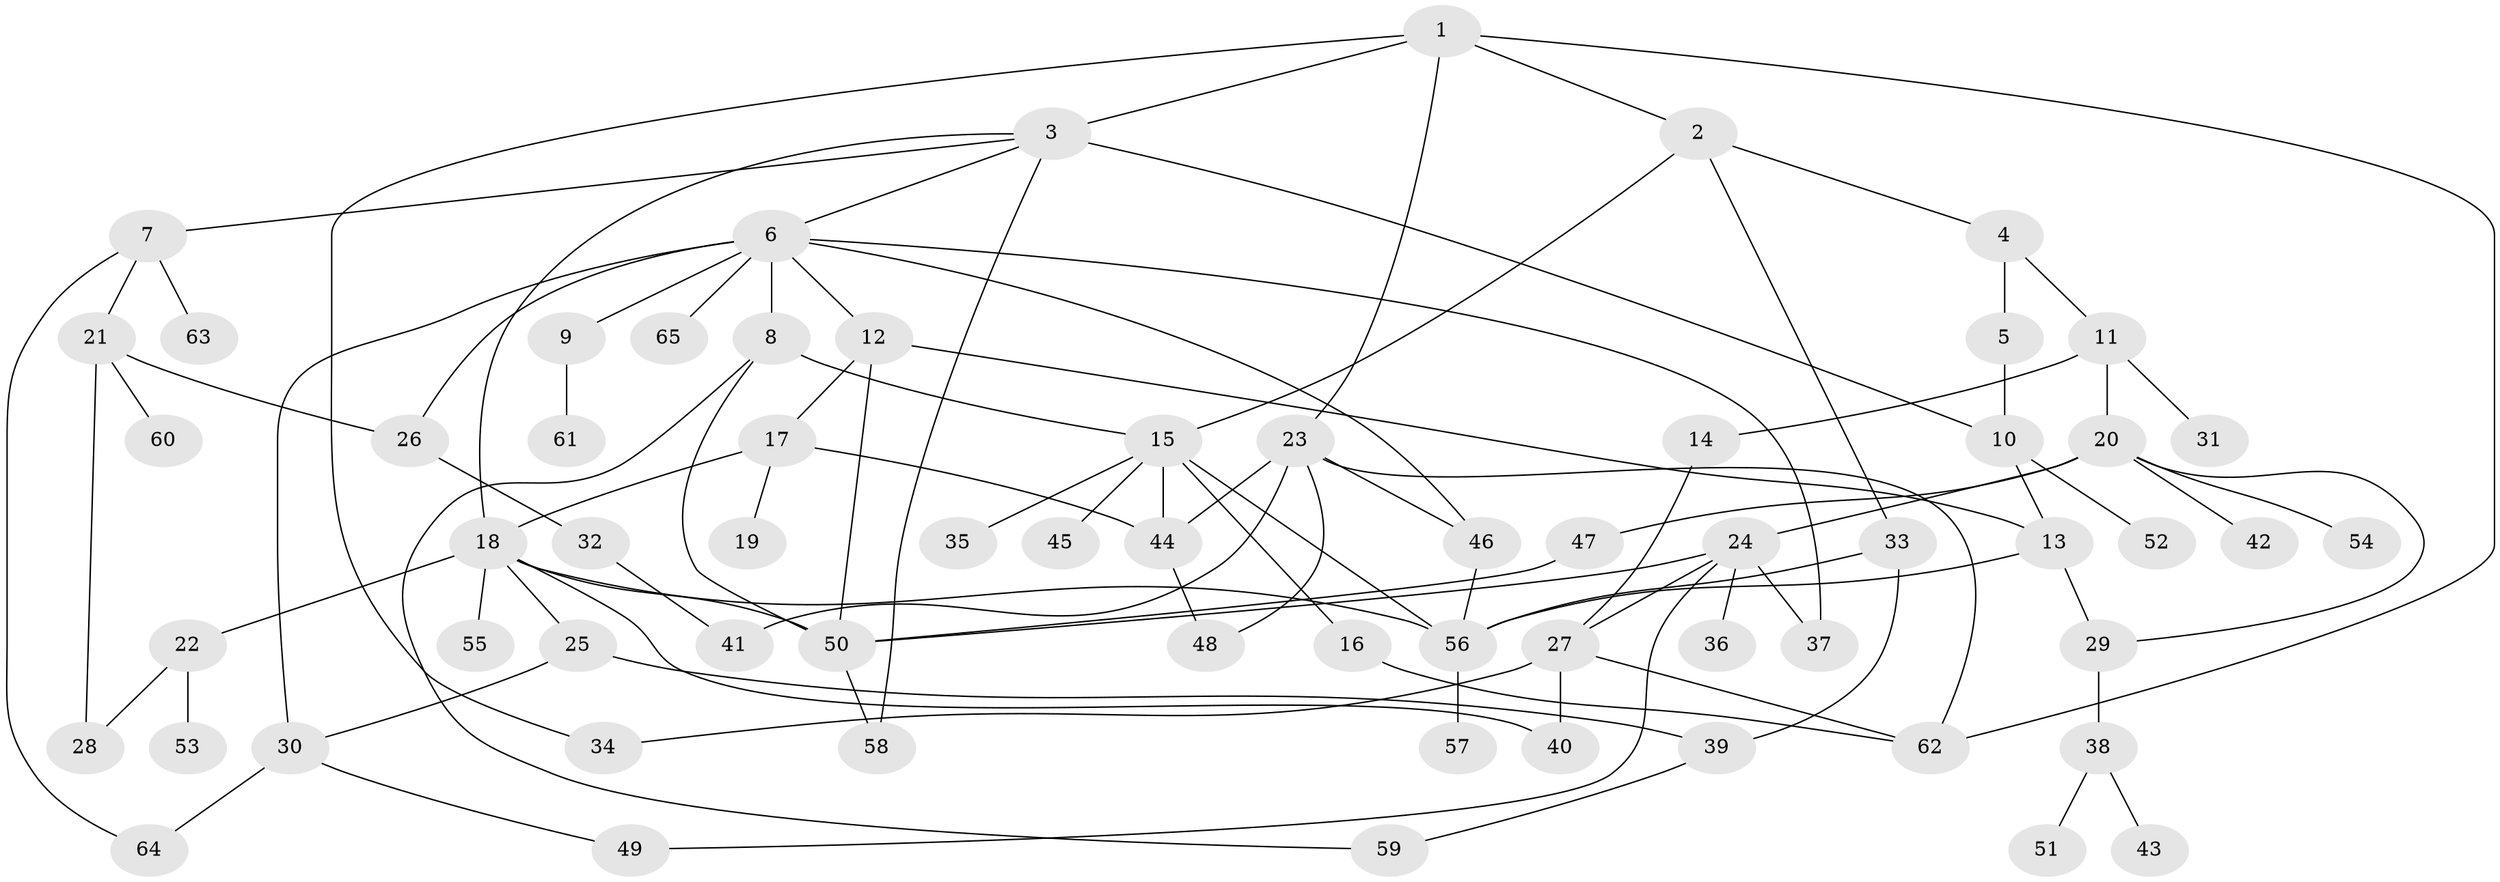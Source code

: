 // Generated by graph-tools (version 1.1) at 2025/00/03/09/25 03:00:59]
// undirected, 65 vertices, 97 edges
graph export_dot {
graph [start="1"]
  node [color=gray90,style=filled];
  1;
  2;
  3;
  4;
  5;
  6;
  7;
  8;
  9;
  10;
  11;
  12;
  13;
  14;
  15;
  16;
  17;
  18;
  19;
  20;
  21;
  22;
  23;
  24;
  25;
  26;
  27;
  28;
  29;
  30;
  31;
  32;
  33;
  34;
  35;
  36;
  37;
  38;
  39;
  40;
  41;
  42;
  43;
  44;
  45;
  46;
  47;
  48;
  49;
  50;
  51;
  52;
  53;
  54;
  55;
  56;
  57;
  58;
  59;
  60;
  61;
  62;
  63;
  64;
  65;
  1 -- 2;
  1 -- 3;
  1 -- 23;
  1 -- 62;
  1 -- 34;
  2 -- 4;
  2 -- 33;
  2 -- 15;
  3 -- 6;
  3 -- 7;
  3 -- 10;
  3 -- 18;
  3 -- 58;
  4 -- 5;
  4 -- 11;
  5 -- 10;
  6 -- 8;
  6 -- 9;
  6 -- 12;
  6 -- 37;
  6 -- 65;
  6 -- 46;
  6 -- 26;
  6 -- 30;
  7 -- 21;
  7 -- 63;
  7 -- 64;
  8 -- 15;
  8 -- 50;
  8 -- 59;
  9 -- 61;
  10 -- 52;
  10 -- 13;
  11 -- 14;
  11 -- 20;
  11 -- 31;
  12 -- 13;
  12 -- 17;
  12 -- 50;
  13 -- 29;
  13 -- 56;
  14 -- 27;
  15 -- 16;
  15 -- 35;
  15 -- 45;
  15 -- 56;
  15 -- 44;
  16 -- 62;
  17 -- 19;
  17 -- 44;
  17 -- 18;
  18 -- 22;
  18 -- 25;
  18 -- 40;
  18 -- 55;
  18 -- 56;
  18 -- 50;
  20 -- 24;
  20 -- 42;
  20 -- 47;
  20 -- 54;
  20 -- 29;
  21 -- 26;
  21 -- 60;
  21 -- 28;
  22 -- 28;
  22 -- 53;
  23 -- 41;
  23 -- 46;
  23 -- 44;
  23 -- 48;
  23 -- 62;
  24 -- 36;
  24 -- 27;
  24 -- 37;
  24 -- 49;
  24 -- 50;
  25 -- 30;
  25 -- 39;
  26 -- 32;
  27 -- 34;
  27 -- 40;
  27 -- 62;
  29 -- 38;
  30 -- 49;
  30 -- 64;
  32 -- 41;
  33 -- 56;
  33 -- 39;
  38 -- 43;
  38 -- 51;
  39 -- 59;
  44 -- 48;
  46 -- 56;
  47 -- 50;
  50 -- 58;
  56 -- 57;
}
